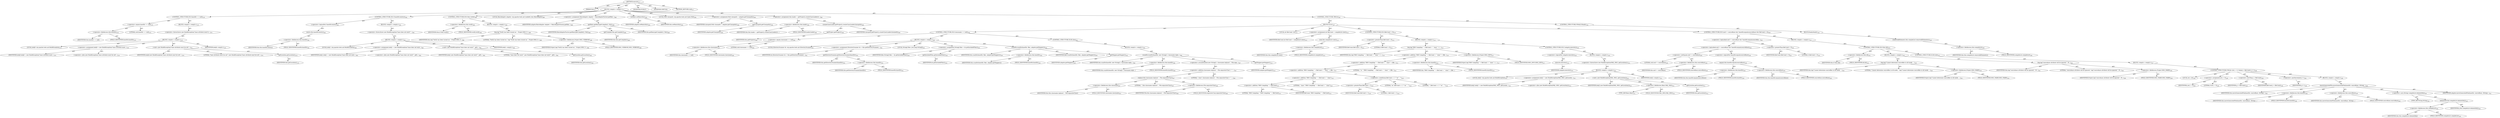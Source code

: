 digraph "execute" {  
"111669149736" [label = <(METHOD,execute)<SUB>477</SUB>> ]
"115964117009" [label = <(PARAM,this)<SUB>477</SUB>> ]
"25769803824" [label = <(BLOCK,&lt;empty&gt;,&lt;empty&gt;)<SUB>477</SUB>> ]
"47244640264" [label = <(CONTROL_STRUCTURE,IF,if (baseDir == null))<SUB>478</SUB>> ]
"30064771200" [label = <(&lt;operator&gt;.equals,baseDir == null)<SUB>478</SUB>> ]
"30064771201" [label = <(&lt;operator&gt;.fieldAccess,this.baseDir)<SUB>478</SUB>> ]
"68719476857" [label = <(IDENTIFIER,this,baseDir == null)> ]
"55834574912" [label = <(FIELD_IDENTIFIER,baseDir,baseDir)<SUB>478</SUB>> ]
"90194313232" [label = <(LITERAL,null,baseDir == null)<SUB>478</SUB>> ]
"25769803825" [label = <(BLOCK,&lt;empty&gt;,&lt;empty&gt;)<SUB>478</SUB>> ]
"30064771202" [label = <(&lt;operator&gt;.throw,throw new BuildException(&quot;base attribute must b...)<SUB>479</SUB>> ]
"25769803826" [label = <(BLOCK,&lt;empty&gt;,&lt;empty&gt;)<SUB>479</SUB>> ]
"94489280513" [label = <(LOCAL,$obj0: org.apache.tools.ant.BuildException)<SUB>479</SUB>> ]
"30064771203" [label = <(&lt;operator&gt;.assignment,$obj0 = new BuildException(&quot;base attribute must...)<SUB>479</SUB>> ]
"68719476858" [label = <(IDENTIFIER,$obj0,$obj0 = new BuildException(&quot;base attribute must...)<SUB>479</SUB>> ]
"30064771204" [label = <(&lt;operator&gt;.alloc,new BuildException(&quot;base attribute must be set!...)<SUB>479</SUB>> ]
"30064771205" [label = <(&lt;init&gt;,new BuildException(&quot;base attribute must be set!...)<SUB>479</SUB>> ]
"68719476859" [label = <(IDENTIFIER,$obj0,new BuildException(&quot;base attribute must be set!...)<SUB>479</SUB>> ]
"90194313233" [label = <(LITERAL,&quot;base attribute must be set!&quot;,new BuildException(&quot;base attribute must be set!...)<SUB>479</SUB>> ]
"30064771206" [label = <(getLocation,getLocation())<SUB>479</SUB>> ]
"68719476755" [label = <(IDENTIFIER,this,getLocation())<SUB>479</SUB>> ]
"68719476860" [label = <(IDENTIFIER,$obj0,&lt;empty&gt;)<SUB>479</SUB>> ]
"47244640265" [label = <(CONTROL_STRUCTURE,IF,if (!baseDir.exists()))<SUB>481</SUB>> ]
"30064771207" [label = <(&lt;operator&gt;.logicalNot,!baseDir.exists())<SUB>481</SUB>> ]
"30064771208" [label = <(exists,this.baseDir.exists())<SUB>481</SUB>> ]
"30064771209" [label = <(&lt;operator&gt;.fieldAccess,this.baseDir)<SUB>481</SUB>> ]
"68719476861" [label = <(IDENTIFIER,this,this.baseDir.exists())> ]
"55834574913" [label = <(FIELD_IDENTIFIER,baseDir,baseDir)<SUB>481</SUB>> ]
"25769803827" [label = <(BLOCK,&lt;empty&gt;,&lt;empty&gt;)<SUB>481</SUB>> ]
"30064771210" [label = <(&lt;operator&gt;.throw,throw new BuildException(&quot;base does not exist!&quot;...)<SUB>482</SUB>> ]
"25769803828" [label = <(BLOCK,&lt;empty&gt;,&lt;empty&gt;)<SUB>482</SUB>> ]
"94489280514" [label = <(LOCAL,$obj1: org.apache.tools.ant.BuildException)<SUB>482</SUB>> ]
"30064771211" [label = <(&lt;operator&gt;.assignment,$obj1 = new BuildException(&quot;base does not exist...)<SUB>482</SUB>> ]
"68719476862" [label = <(IDENTIFIER,$obj1,$obj1 = new BuildException(&quot;base does not exist...)<SUB>482</SUB>> ]
"30064771212" [label = <(&lt;operator&gt;.alloc,new BuildException(&quot;base does not exist!&quot;, getL...)<SUB>482</SUB>> ]
"30064771213" [label = <(&lt;init&gt;,new BuildException(&quot;base does not exist!&quot;, getL...)<SUB>482</SUB>> ]
"68719476863" [label = <(IDENTIFIER,$obj1,new BuildException(&quot;base does not exist!&quot;, getL...)<SUB>482</SUB>> ]
"90194313234" [label = <(LITERAL,&quot;base does not exist!&quot;,new BuildException(&quot;base does not exist!&quot;, getL...)<SUB>482</SUB>> ]
"30064771214" [label = <(getLocation,getLocation())<SUB>482</SUB>> ]
"68719476756" [label = <(IDENTIFIER,this,getLocation())<SUB>482</SUB>> ]
"68719476864" [label = <(IDENTIFIER,$obj1,&lt;empty&gt;)<SUB>482</SUB>> ]
"47244640266" [label = <(CONTROL_STRUCTURE,IF,if (this.verify))<SUB>485</SUB>> ]
"30064771215" [label = <(&lt;operator&gt;.fieldAccess,this.verify)<SUB>485</SUB>> ]
"68719476865" [label = <(IDENTIFIER,this,if (this.verify))> ]
"55834574914" [label = <(FIELD_IDENTIFIER,verify,verify)<SUB>485</SUB>> ]
"25769803829" [label = <(BLOCK,&lt;empty&gt;,&lt;empty&gt;)<SUB>485</SUB>> ]
"30064771216" [label = <(log,log(&quot;Verify has been turned on.&quot;, Project.MSG_V...)<SUB>486</SUB>> ]
"68719476757" [label = <(IDENTIFIER,this,log(&quot;Verify has been turned on.&quot;, Project.MSG_V...)<SUB>486</SUB>> ]
"90194313235" [label = <(LITERAL,&quot;Verify has been turned on.&quot;,log(&quot;Verify has been turned on.&quot;, Project.MSG_V...)<SUB>486</SUB>> ]
"30064771217" [label = <(&lt;operator&gt;.fieldAccess,Project.MSG_VERBOSE)<SUB>486</SUB>> ]
"68719476866" [label = <(IDENTIFIER,Project,log(&quot;Verify has been turned on.&quot;, Project.MSG_V...)<SUB>486</SUB>> ]
"55834574915" [label = <(FIELD_IDENTIFIER,MSG_VERBOSE,MSG_VERBOSE)<SUB>486</SUB>> ]
"94489280515" [label = <(LOCAL,RmicAdapter adapter: org.apache.tools.ant.taskdefs.rmic.RmicAdapter)<SUB>489</SUB>> ]
"30064771218" [label = <(&lt;operator&gt;.assignment,RmicAdapter adapter = RmicAdapterFactory.getRmi...)<SUB>489</SUB>> ]
"68719476867" [label = <(IDENTIFIER,adapter,RmicAdapter adapter = RmicAdapterFactory.getRmi...)<SUB>489</SUB>> ]
"30064771219" [label = <(getRmic,getRmic(getCompiler(), this))<SUB>489</SUB>> ]
"68719476868" [label = <(IDENTIFIER,RmicAdapterFactory,getRmic(getCompiler(), this))<SUB>489</SUB>> ]
"30064771220" [label = <(getCompiler,this.getCompiler())<SUB>489</SUB>> ]
"68719476758" [label = <(IDENTIFIER,this,this.getCompiler())<SUB>489</SUB>> ]
"68719476759" [label = <(IDENTIFIER,this,getRmic(getCompiler(), this))<SUB>489</SUB>> ]
"30064771221" [label = <(setRmic,setRmic(this))<SUB>492</SUB>> ]
"68719476869" [label = <(IDENTIFIER,adapter,setRmic(this))<SUB>492</SUB>> ]
"68719476760" [label = <(IDENTIFIER,this,setRmic(this))<SUB>492</SUB>> ]
"94489280516" [label = <(LOCAL,Path classpath: org.apache.tools.ant.types.Path)<SUB>494</SUB>> ]
"30064771222" [label = <(&lt;operator&gt;.assignment,Path classpath = adapter.getClasspath())<SUB>494</SUB>> ]
"68719476870" [label = <(IDENTIFIER,classpath,Path classpath = adapter.getClasspath())<SUB>494</SUB>> ]
"30064771223" [label = <(getClasspath,getClasspath())<SUB>494</SUB>> ]
"68719476871" [label = <(IDENTIFIER,adapter,getClasspath())<SUB>494</SUB>> ]
"30064771224" [label = <(&lt;operator&gt;.assignment,this.loader = getProject().createClassLoader(cl...)<SUB>495</SUB>> ]
"30064771225" [label = <(&lt;operator&gt;.fieldAccess,this.loader)<SUB>495</SUB>> ]
"68719476872" [label = <(IDENTIFIER,this,this.loader = getProject().createClassLoader(cl...)> ]
"55834574916" [label = <(FIELD_IDENTIFIER,loader,loader)<SUB>495</SUB>> ]
"30064771226" [label = <(createClassLoader,getProject().createClassLoader(classpath))<SUB>495</SUB>> ]
"30064771227" [label = <(getProject,getProject())<SUB>495</SUB>> ]
"68719476761" [label = <(IDENTIFIER,this,getProject())<SUB>495</SUB>> ]
"68719476873" [label = <(IDENTIFIER,classpath,getProject().createClassLoader(classpath))<SUB>495</SUB>> ]
"47244640267" [label = <(CONTROL_STRUCTURE,TRY,try)<SUB>497</SUB>> ]
"25769803830" [label = <(BLOCK,try,try)<SUB>497</SUB>> ]
"47244640268" [label = <(CONTROL_STRUCTURE,IF,if (classname == null))<SUB>500</SUB>> ]
"30064771228" [label = <(&lt;operator&gt;.equals,classname == null)<SUB>500</SUB>> ]
"30064771229" [label = <(&lt;operator&gt;.fieldAccess,this.classname)<SUB>500</SUB>> ]
"68719476874" [label = <(IDENTIFIER,this,classname == null)> ]
"55834574917" [label = <(FIELD_IDENTIFIER,classname,classname)<SUB>500</SUB>> ]
"90194313236" [label = <(LITERAL,null,classname == null)<SUB>500</SUB>> ]
"25769803831" [label = <(BLOCK,&lt;empty&gt;,&lt;empty&gt;)<SUB>500</SUB>> ]
"94489280517" [label = <(LOCAL,DirectoryScanner ds: org.apache.tools.ant.DirectoryScanner)<SUB>501</SUB>> ]
"30064771230" [label = <(&lt;operator&gt;.assignment,DirectoryScanner ds = this.getDirectoryScanner(...)<SUB>501</SUB>> ]
"68719476875" [label = <(IDENTIFIER,ds,DirectoryScanner ds = this.getDirectoryScanner(...)<SUB>501</SUB>> ]
"30064771231" [label = <(getDirectoryScanner,getDirectoryScanner(baseDir))<SUB>501</SUB>> ]
"68719476762" [label = <(IDENTIFIER,this,getDirectoryScanner(baseDir))<SUB>501</SUB>> ]
"30064771232" [label = <(&lt;operator&gt;.fieldAccess,this.baseDir)<SUB>501</SUB>> ]
"68719476876" [label = <(IDENTIFIER,this,getDirectoryScanner(baseDir))> ]
"55834574918" [label = <(FIELD_IDENTIFIER,baseDir,baseDir)<SUB>501</SUB>> ]
"94489280518" [label = <(LOCAL,String[] files: java.lang.String[])<SUB>502</SUB>> ]
"30064771233" [label = <(&lt;operator&gt;.assignment,String[] files = ds.getIncludedFiles())<SUB>502</SUB>> ]
"68719476877" [label = <(IDENTIFIER,files,String[] files = ds.getIncludedFiles())<SUB>502</SUB>> ]
"30064771234" [label = <(getIncludedFiles,getIncludedFiles())<SUB>502</SUB>> ]
"68719476878" [label = <(IDENTIFIER,ds,getIncludedFiles())<SUB>502</SUB>> ]
"30064771235" [label = <(scanDir,scanDir(baseDir, files, adapter.getMapper()))<SUB>503</SUB>> ]
"68719476763" [label = <(IDENTIFIER,this,scanDir(baseDir, files, adapter.getMapper()))<SUB>503</SUB>> ]
"30064771236" [label = <(&lt;operator&gt;.fieldAccess,this.baseDir)<SUB>503</SUB>> ]
"68719476879" [label = <(IDENTIFIER,this,scanDir(baseDir, files, adapter.getMapper()))> ]
"55834574919" [label = <(FIELD_IDENTIFIER,baseDir,baseDir)<SUB>503</SUB>> ]
"68719476880" [label = <(IDENTIFIER,files,scanDir(baseDir, files, adapter.getMapper()))<SUB>503</SUB>> ]
"30064771237" [label = <(getMapper,getMapper())<SUB>503</SUB>> ]
"68719476881" [label = <(IDENTIFIER,adapter,getMapper())<SUB>503</SUB>> ]
"47244640269" [label = <(CONTROL_STRUCTURE,ELSE,else)<SUB>504</SUB>> ]
"25769803832" [label = <(BLOCK,&lt;empty&gt;,&lt;empty&gt;)<SUB>504</SUB>> ]
"30064771238" [label = <(scanDir,scanDir(baseDir, new String[] { classname.repla...)<SUB>506</SUB>> ]
"68719476764" [label = <(IDENTIFIER,this,scanDir(baseDir, new String[] { classname.repla...)<SUB>506</SUB>> ]
"30064771239" [label = <(&lt;operator&gt;.fieldAccess,this.baseDir)<SUB>506</SUB>> ]
"68719476882" [label = <(IDENTIFIER,this,scanDir(baseDir, new String[] { classname.repla...)> ]
"55834574920" [label = <(FIELD_IDENTIFIER,baseDir,baseDir)<SUB>506</SUB>> ]
"30064771240" [label = <(&lt;operator&gt;.arrayInitializer,new String[] { classname.replace('.', File.sepa...)<SUB>507</SUB>> ]
"30064771241" [label = <(&lt;operator&gt;.addition,classname.replace('.', File.separatorChar) + &quot;....)<SUB>507</SUB>> ]
"30064771242" [label = <(replace,this.classname.replace('.', File.separatorChar))<SUB>507</SUB>> ]
"30064771243" [label = <(&lt;operator&gt;.fieldAccess,this.classname)<SUB>507</SUB>> ]
"68719476883" [label = <(IDENTIFIER,this,this.classname.replace('.', File.separatorChar))> ]
"55834574921" [label = <(FIELD_IDENTIFIER,classname,classname)<SUB>507</SUB>> ]
"90194313237" [label = <(LITERAL,'.',this.classname.replace('.', File.separatorChar))<SUB>507</SUB>> ]
"30064771244" [label = <(&lt;operator&gt;.fieldAccess,File.separatorChar)<SUB>508</SUB>> ]
"68719476884" [label = <(IDENTIFIER,File,this.classname.replace('.', File.separatorChar))<SUB>508</SUB>> ]
"55834574922" [label = <(FIELD_IDENTIFIER,separatorChar,separatorChar)<SUB>508</SUB>> ]
"90194313238" [label = <(LITERAL,&quot;.class&quot;,classname.replace('.', File.separatorChar) + &quot;....)<SUB>509</SUB>> ]
"30064771245" [label = <(getMapper,getMapper())<SUB>510</SUB>> ]
"68719476885" [label = <(IDENTIFIER,adapter,getMapper())<SUB>510</SUB>> ]
"94489280519" [label = <(LOCAL,int fileCount: int)<SUB>513</SUB>> ]
"30064771246" [label = <(&lt;operator&gt;.assignment,int fileCount = compileList.size())<SUB>513</SUB>> ]
"68719476886" [label = <(IDENTIFIER,fileCount,int fileCount = compileList.size())<SUB>513</SUB>> ]
"30064771247" [label = <(size,this.compileList.size())<SUB>513</SUB>> ]
"30064771248" [label = <(&lt;operator&gt;.fieldAccess,this.compileList)<SUB>513</SUB>> ]
"68719476887" [label = <(IDENTIFIER,this,this.compileList.size())> ]
"55834574923" [label = <(FIELD_IDENTIFIER,compileList,compileList)<SUB>513</SUB>> ]
"47244640270" [label = <(CONTROL_STRUCTURE,IF,if (fileCount &gt; 0))<SUB>514</SUB>> ]
"30064771249" [label = <(&lt;operator&gt;.greaterThan,fileCount &gt; 0)<SUB>514</SUB>> ]
"68719476888" [label = <(IDENTIFIER,fileCount,fileCount &gt; 0)<SUB>514</SUB>> ]
"90194313239" [label = <(LITERAL,0,fileCount &gt; 0)<SUB>514</SUB>> ]
"25769803833" [label = <(BLOCK,&lt;empty&gt;,&lt;empty&gt;)<SUB>514</SUB>> ]
"30064771250" [label = <(log,log(&quot;RMI Compiling &quot; + fileCount + &quot; class&quot; + (...)<SUB>515</SUB>> ]
"68719476765" [label = <(IDENTIFIER,this,log(&quot;RMI Compiling &quot; + fileCount + &quot; class&quot; + (...)<SUB>515</SUB>> ]
"30064771251" [label = <(&lt;operator&gt;.addition,&quot;RMI Compiling &quot; + fileCount + &quot; class&quot; + (file...)<SUB>515</SUB>> ]
"30064771252" [label = <(&lt;operator&gt;.addition,&quot;RMI Compiling &quot; + fileCount + &quot; class&quot; + (file...)<SUB>515</SUB>> ]
"30064771253" [label = <(&lt;operator&gt;.addition,&quot;RMI Compiling &quot; + fileCount + &quot; class&quot; + (file...)<SUB>515</SUB>> ]
"30064771254" [label = <(&lt;operator&gt;.addition,&quot;RMI Compiling &quot; + fileCount + &quot; class&quot;)<SUB>515</SUB>> ]
"30064771255" [label = <(&lt;operator&gt;.addition,&quot;RMI Compiling &quot; + fileCount)<SUB>515</SUB>> ]
"90194313240" [label = <(LITERAL,&quot;RMI Compiling &quot;,&quot;RMI Compiling &quot; + fileCount)<SUB>515</SUB>> ]
"68719476889" [label = <(IDENTIFIER,fileCount,&quot;RMI Compiling &quot; + fileCount)<SUB>515</SUB>> ]
"90194313241" [label = <(LITERAL,&quot; class&quot;,&quot;RMI Compiling &quot; + fileCount + &quot; class&quot;)<SUB>516</SUB>> ]
"30064771256" [label = <(&lt;operator&gt;.conditional,fileCount &gt; 1 ? &quot;es&quot; : &quot;&quot;)<SUB>516</SUB>> ]
"30064771257" [label = <(&lt;operator&gt;.greaterThan,fileCount &gt; 1)<SUB>516</SUB>> ]
"68719476890" [label = <(IDENTIFIER,fileCount,fileCount &gt; 1)<SUB>516</SUB>> ]
"90194313242" [label = <(LITERAL,1,fileCount &gt; 1)<SUB>516</SUB>> ]
"90194313243" [label = <(LITERAL,&quot;es&quot;,fileCount &gt; 1 ? &quot;es&quot; : &quot;&quot;)<SUB>516</SUB>> ]
"90194313244" [label = <(LITERAL,&quot;&quot;,fileCount &gt; 1 ? &quot;es&quot; : &quot;&quot;)<SUB>516</SUB>> ]
"90194313245" [label = <(LITERAL,&quot; to &quot;,&quot;RMI Compiling &quot; + fileCount + &quot; class&quot; + (file...)<SUB>516</SUB>> ]
"30064771258" [label = <(&lt;operator&gt;.fieldAccess,this.baseDir)<SUB>516</SUB>> ]
"68719476891" [label = <(IDENTIFIER,this,&quot;RMI Compiling &quot; + fileCount + &quot; class&quot; + (file...)> ]
"55834574924" [label = <(FIELD_IDENTIFIER,baseDir,baseDir)<SUB>516</SUB>> ]
"30064771259" [label = <(&lt;operator&gt;.fieldAccess,Project.MSG_INFO)<SUB>517</SUB>> ]
"68719476892" [label = <(IDENTIFIER,Project,log(&quot;RMI Compiling &quot; + fileCount + &quot; class&quot; + (...)<SUB>517</SUB>> ]
"55834574925" [label = <(FIELD_IDENTIFIER,MSG_INFO,MSG_INFO)<SUB>517</SUB>> ]
"47244640271" [label = <(CONTROL_STRUCTURE,IF,if (!adapter.execute()))<SUB>520</SUB>> ]
"30064771260" [label = <(&lt;operator&gt;.logicalNot,!adapter.execute())<SUB>520</SUB>> ]
"30064771261" [label = <(execute,execute())<SUB>520</SUB>> ]
"68719476893" [label = <(IDENTIFIER,adapter,execute())<SUB>520</SUB>> ]
"25769803834" [label = <(BLOCK,&lt;empty&gt;,&lt;empty&gt;)<SUB>520</SUB>> ]
"30064771262" [label = <(&lt;operator&gt;.throw,throw new BuildException(FAIL_MSG, getLocation());)<SUB>521</SUB>> ]
"25769803835" [label = <(BLOCK,&lt;empty&gt;,&lt;empty&gt;)<SUB>521</SUB>> ]
"94489280520" [label = <(LOCAL,$obj2: org.apache.tools.ant.BuildException)<SUB>521</SUB>> ]
"30064771263" [label = <(&lt;operator&gt;.assignment,$obj2 = new BuildException(FAIL_MSG, getLocatio...)<SUB>521</SUB>> ]
"68719476894" [label = <(IDENTIFIER,$obj2,$obj2 = new BuildException(FAIL_MSG, getLocatio...)<SUB>521</SUB>> ]
"30064771264" [label = <(&lt;operator&gt;.alloc,new BuildException(FAIL_MSG, getLocation()))<SUB>521</SUB>> ]
"30064771265" [label = <(&lt;init&gt;,new BuildException(FAIL_MSG, getLocation()))<SUB>521</SUB>> ]
"68719476895" [label = <(IDENTIFIER,$obj2,new BuildException(FAIL_MSG, getLocation()))<SUB>521</SUB>> ]
"30064771266" [label = <(&lt;operator&gt;.fieldAccess,Rmic.FAIL_MSG)<SUB>521</SUB>> ]
"180388626432" [label = <(TYPE_REF,Rmic,Rmic)<SUB>521</SUB>> ]
"55834574926" [label = <(FIELD_IDENTIFIER,FAIL_MSG,FAIL_MSG)<SUB>521</SUB>> ]
"30064771267" [label = <(getLocation,getLocation())<SUB>521</SUB>> ]
"68719476766" [label = <(IDENTIFIER,this,getLocation())<SUB>521</SUB>> ]
"68719476896" [label = <(IDENTIFIER,$obj2,&lt;empty&gt;)<SUB>521</SUB>> ]
"47244640272" [label = <(CONTROL_STRUCTURE,IF,if (null != sourceBase &amp;&amp; !baseDir.equals(sourceBase) &amp;&amp; fileCount &gt; 0))<SUB>530</SUB>> ]
"30064771268" [label = <(&lt;operator&gt;.logicalAnd,null != sourceBase &amp;&amp; !baseDir.equals(sourceBas...)<SUB>530</SUB>> ]
"30064771269" [label = <(&lt;operator&gt;.logicalAnd,null != sourceBase &amp;&amp; !baseDir.equals(sourceBase))<SUB>530</SUB>> ]
"30064771270" [label = <(&lt;operator&gt;.notEquals,null != sourceBase)<SUB>530</SUB>> ]
"90194313246" [label = <(LITERAL,null,null != sourceBase)<SUB>530</SUB>> ]
"30064771271" [label = <(&lt;operator&gt;.fieldAccess,this.sourceBase)<SUB>530</SUB>> ]
"68719476897" [label = <(IDENTIFIER,this,null != sourceBase)> ]
"55834574927" [label = <(FIELD_IDENTIFIER,sourceBase,sourceBase)<SUB>530</SUB>> ]
"30064771272" [label = <(&lt;operator&gt;.logicalNot,!baseDir.equals(sourceBase))<SUB>530</SUB>> ]
"30064771273" [label = <(equals,this.baseDir.equals(sourceBase))<SUB>530</SUB>> ]
"30064771274" [label = <(&lt;operator&gt;.fieldAccess,this.baseDir)<SUB>530</SUB>> ]
"68719476898" [label = <(IDENTIFIER,this,this.baseDir.equals(sourceBase))> ]
"55834574928" [label = <(FIELD_IDENTIFIER,baseDir,baseDir)<SUB>530</SUB>> ]
"30064771275" [label = <(&lt;operator&gt;.fieldAccess,this.sourceBase)<SUB>530</SUB>> ]
"68719476899" [label = <(IDENTIFIER,this,this.baseDir.equals(sourceBase))> ]
"55834574929" [label = <(FIELD_IDENTIFIER,sourceBase,sourceBase)<SUB>530</SUB>> ]
"30064771276" [label = <(&lt;operator&gt;.greaterThan,fileCount &gt; 0)<SUB>531</SUB>> ]
"68719476900" [label = <(IDENTIFIER,fileCount,fileCount &gt; 0)<SUB>531</SUB>> ]
"90194313247" [label = <(LITERAL,0,fileCount &gt; 0)<SUB>531</SUB>> ]
"25769803836" [label = <(BLOCK,&lt;empty&gt;,&lt;empty&gt;)<SUB>531</SUB>> ]
"47244640273" [label = <(CONTROL_STRUCTURE,IF,if (this.idl))<SUB>532</SUB>> ]
"30064771277" [label = <(&lt;operator&gt;.fieldAccess,this.idl)<SUB>532</SUB>> ]
"68719476901" [label = <(IDENTIFIER,this,if (this.idl))> ]
"55834574930" [label = <(FIELD_IDENTIFIER,idl,idl)<SUB>532</SUB>> ]
"25769803837" [label = <(BLOCK,&lt;empty&gt;,&lt;empty&gt;)<SUB>532</SUB>> ]
"30064771278" [label = <(log,log(&quot;Cannot determine sourcefiles in idl mode, ...)<SUB>533</SUB>> ]
"68719476767" [label = <(IDENTIFIER,this,log(&quot;Cannot determine sourcefiles in idl mode, ...)<SUB>533</SUB>> ]
"90194313248" [label = <(LITERAL,&quot;Cannot determine sourcefiles in idl mode, &quot;,log(&quot;Cannot determine sourcefiles in idl mode, ...)<SUB>533</SUB>> ]
"30064771279" [label = <(&lt;operator&gt;.fieldAccess,Project.MSG_WARN)<SUB>534</SUB>> ]
"68719476902" [label = <(IDENTIFIER,Project,log(&quot;Cannot determine sourcefiles in idl mode, ...)<SUB>534</SUB>> ]
"55834574931" [label = <(FIELD_IDENTIFIER,MSG_WARN,MSG_WARN)<SUB>534</SUB>> ]
"30064771280" [label = <(log,log(&quot;sourcebase attribute will be ignored.&quot;, Pr...)<SUB>535</SUB>> ]
"68719476768" [label = <(IDENTIFIER,this,log(&quot;sourcebase attribute will be ignored.&quot;, Pr...)<SUB>535</SUB>> ]
"90194313249" [label = <(LITERAL,&quot;sourcebase attribute will be ignored.&quot;,log(&quot;sourcebase attribute will be ignored.&quot;, Pr...)<SUB>535</SUB>> ]
"30064771281" [label = <(&lt;operator&gt;.fieldAccess,Project.MSG_WARN)<SUB>536</SUB>> ]
"68719476903" [label = <(IDENTIFIER,Project,log(&quot;sourcebase attribute will be ignored.&quot;, Pr...)<SUB>536</SUB>> ]
"55834574932" [label = <(FIELD_IDENTIFIER,MSG_WARN,MSG_WARN)<SUB>536</SUB>> ]
"47244640274" [label = <(CONTROL_STRUCTURE,ELSE,else)<SUB>537</SUB>> ]
"25769803838" [label = <(BLOCK,&lt;empty&gt;,&lt;empty&gt;)<SUB>537</SUB>> ]
"47244640275" [label = <(CONTROL_STRUCTURE,FOR,for (int j = 0; Some(j &lt; fileCount); j++))<SUB>538</SUB>> ]
"94489280521" [label = <(LOCAL,int j: int)<SUB>538</SUB>> ]
"30064771282" [label = <(&lt;operator&gt;.assignment,int j = 0)<SUB>538</SUB>> ]
"68719476904" [label = <(IDENTIFIER,j,int j = 0)<SUB>538</SUB>> ]
"90194313250" [label = <(LITERAL,0,int j = 0)<SUB>538</SUB>> ]
"30064771283" [label = <(&lt;operator&gt;.lessThan,j &lt; fileCount)<SUB>538</SUB>> ]
"68719476905" [label = <(IDENTIFIER,j,j &lt; fileCount)<SUB>538</SUB>> ]
"68719476906" [label = <(IDENTIFIER,fileCount,j &lt; fileCount)<SUB>538</SUB>> ]
"30064771284" [label = <(&lt;operator&gt;.postIncrement,j++)<SUB>538</SUB>> ]
"68719476907" [label = <(IDENTIFIER,j,j++)<SUB>538</SUB>> ]
"25769803839" [label = <(BLOCK,&lt;empty&gt;,&lt;empty&gt;)<SUB>538</SUB>> ]
"30064771285" [label = <(moveGeneratedFile,moveGeneratedFile(baseDir, sourceBase, (String)...)<SUB>539</SUB>> ]
"68719476769" [label = <(IDENTIFIER,this,moveGeneratedFile(baseDir, sourceBase, (String)...)<SUB>539</SUB>> ]
"30064771286" [label = <(&lt;operator&gt;.fieldAccess,this.baseDir)<SUB>539</SUB>> ]
"68719476908" [label = <(IDENTIFIER,this,moveGeneratedFile(baseDir, sourceBase, (String)...)> ]
"55834574933" [label = <(FIELD_IDENTIFIER,baseDir,baseDir)<SUB>539</SUB>> ]
"30064771287" [label = <(&lt;operator&gt;.fieldAccess,this.sourceBase)<SUB>539</SUB>> ]
"68719476909" [label = <(IDENTIFIER,this,moveGeneratedFile(baseDir, sourceBase, (String)...)> ]
"55834574934" [label = <(FIELD_IDENTIFIER,sourceBase,sourceBase)<SUB>539</SUB>> ]
"30064771288" [label = <(&lt;operator&gt;.cast,(String) compileList.elementAt(j))<SUB>540</SUB>> ]
"180388626433" [label = <(TYPE_REF,String,String)<SUB>540</SUB>> ]
"30064771289" [label = <(elementAt,this.compileList.elementAt(j))<SUB>540</SUB>> ]
"30064771290" [label = <(&lt;operator&gt;.fieldAccess,this.compileList)<SUB>540</SUB>> ]
"68719476910" [label = <(IDENTIFIER,this,this.compileList.elementAt(j))> ]
"55834574935" [label = <(FIELD_IDENTIFIER,compileList,compileList)<SUB>540</SUB>> ]
"68719476911" [label = <(IDENTIFIER,j,this.compileList.elementAt(j))<SUB>540</SUB>> ]
"68719476912" [label = <(IDENTIFIER,adapter,moveGeneratedFile(baseDir, sourceBase, (String)...)<SUB>541</SUB>> ]
"47244640276" [label = <(CONTROL_STRUCTURE,FINALLY,finally)<SUB>545</SUB>> ]
"25769803840" [label = <(BLOCK,finally,finally)<SUB>545</SUB>> ]
"30064771291" [label = <(removeAllElements,this.compileList.removeAllElements())<SUB>546</SUB>> ]
"30064771292" [label = <(&lt;operator&gt;.fieldAccess,this.compileList)<SUB>546</SUB>> ]
"68719476913" [label = <(IDENTIFIER,this,this.compileList.removeAllElements())> ]
"55834574936" [label = <(FIELD_IDENTIFIER,compileList,compileList)<SUB>546</SUB>> ]
"133143986277" [label = <(MODIFIER,PUBLIC)> ]
"133143986278" [label = <(MODIFIER,VIRTUAL)> ]
"128849018920" [label = <(METHOD_RETURN,void)<SUB>477</SUB>> ]
  "111669149736" -> "115964117009"  [ label = "AST: "] 
  "111669149736" -> "25769803824"  [ label = "AST: "] 
  "111669149736" -> "133143986277"  [ label = "AST: "] 
  "111669149736" -> "133143986278"  [ label = "AST: "] 
  "111669149736" -> "128849018920"  [ label = "AST: "] 
  "25769803824" -> "47244640264"  [ label = "AST: "] 
  "25769803824" -> "47244640265"  [ label = "AST: "] 
  "25769803824" -> "47244640266"  [ label = "AST: "] 
  "25769803824" -> "94489280515"  [ label = "AST: "] 
  "25769803824" -> "30064771218"  [ label = "AST: "] 
  "25769803824" -> "30064771221"  [ label = "AST: "] 
  "25769803824" -> "94489280516"  [ label = "AST: "] 
  "25769803824" -> "30064771222"  [ label = "AST: "] 
  "25769803824" -> "30064771224"  [ label = "AST: "] 
  "25769803824" -> "47244640267"  [ label = "AST: "] 
  "47244640264" -> "30064771200"  [ label = "AST: "] 
  "47244640264" -> "25769803825"  [ label = "AST: "] 
  "30064771200" -> "30064771201"  [ label = "AST: "] 
  "30064771200" -> "90194313232"  [ label = "AST: "] 
  "30064771201" -> "68719476857"  [ label = "AST: "] 
  "30064771201" -> "55834574912"  [ label = "AST: "] 
  "25769803825" -> "30064771202"  [ label = "AST: "] 
  "30064771202" -> "25769803826"  [ label = "AST: "] 
  "25769803826" -> "94489280513"  [ label = "AST: "] 
  "25769803826" -> "30064771203"  [ label = "AST: "] 
  "25769803826" -> "30064771205"  [ label = "AST: "] 
  "25769803826" -> "68719476860"  [ label = "AST: "] 
  "30064771203" -> "68719476858"  [ label = "AST: "] 
  "30064771203" -> "30064771204"  [ label = "AST: "] 
  "30064771205" -> "68719476859"  [ label = "AST: "] 
  "30064771205" -> "90194313233"  [ label = "AST: "] 
  "30064771205" -> "30064771206"  [ label = "AST: "] 
  "30064771206" -> "68719476755"  [ label = "AST: "] 
  "47244640265" -> "30064771207"  [ label = "AST: "] 
  "47244640265" -> "25769803827"  [ label = "AST: "] 
  "30064771207" -> "30064771208"  [ label = "AST: "] 
  "30064771208" -> "30064771209"  [ label = "AST: "] 
  "30064771209" -> "68719476861"  [ label = "AST: "] 
  "30064771209" -> "55834574913"  [ label = "AST: "] 
  "25769803827" -> "30064771210"  [ label = "AST: "] 
  "30064771210" -> "25769803828"  [ label = "AST: "] 
  "25769803828" -> "94489280514"  [ label = "AST: "] 
  "25769803828" -> "30064771211"  [ label = "AST: "] 
  "25769803828" -> "30064771213"  [ label = "AST: "] 
  "25769803828" -> "68719476864"  [ label = "AST: "] 
  "30064771211" -> "68719476862"  [ label = "AST: "] 
  "30064771211" -> "30064771212"  [ label = "AST: "] 
  "30064771213" -> "68719476863"  [ label = "AST: "] 
  "30064771213" -> "90194313234"  [ label = "AST: "] 
  "30064771213" -> "30064771214"  [ label = "AST: "] 
  "30064771214" -> "68719476756"  [ label = "AST: "] 
  "47244640266" -> "30064771215"  [ label = "AST: "] 
  "47244640266" -> "25769803829"  [ label = "AST: "] 
  "30064771215" -> "68719476865"  [ label = "AST: "] 
  "30064771215" -> "55834574914"  [ label = "AST: "] 
  "25769803829" -> "30064771216"  [ label = "AST: "] 
  "30064771216" -> "68719476757"  [ label = "AST: "] 
  "30064771216" -> "90194313235"  [ label = "AST: "] 
  "30064771216" -> "30064771217"  [ label = "AST: "] 
  "30064771217" -> "68719476866"  [ label = "AST: "] 
  "30064771217" -> "55834574915"  [ label = "AST: "] 
  "30064771218" -> "68719476867"  [ label = "AST: "] 
  "30064771218" -> "30064771219"  [ label = "AST: "] 
  "30064771219" -> "68719476868"  [ label = "AST: "] 
  "30064771219" -> "30064771220"  [ label = "AST: "] 
  "30064771219" -> "68719476759"  [ label = "AST: "] 
  "30064771220" -> "68719476758"  [ label = "AST: "] 
  "30064771221" -> "68719476869"  [ label = "AST: "] 
  "30064771221" -> "68719476760"  [ label = "AST: "] 
  "30064771222" -> "68719476870"  [ label = "AST: "] 
  "30064771222" -> "30064771223"  [ label = "AST: "] 
  "30064771223" -> "68719476871"  [ label = "AST: "] 
  "30064771224" -> "30064771225"  [ label = "AST: "] 
  "30064771224" -> "30064771226"  [ label = "AST: "] 
  "30064771225" -> "68719476872"  [ label = "AST: "] 
  "30064771225" -> "55834574916"  [ label = "AST: "] 
  "30064771226" -> "30064771227"  [ label = "AST: "] 
  "30064771226" -> "68719476873"  [ label = "AST: "] 
  "30064771227" -> "68719476761"  [ label = "AST: "] 
  "47244640267" -> "25769803830"  [ label = "AST: "] 
  "47244640267" -> "47244640276"  [ label = "AST: "] 
  "25769803830" -> "47244640268"  [ label = "AST: "] 
  "25769803830" -> "94489280519"  [ label = "AST: "] 
  "25769803830" -> "30064771246"  [ label = "AST: "] 
  "25769803830" -> "47244640270"  [ label = "AST: "] 
  "25769803830" -> "47244640272"  [ label = "AST: "] 
  "47244640268" -> "30064771228"  [ label = "AST: "] 
  "47244640268" -> "25769803831"  [ label = "AST: "] 
  "47244640268" -> "47244640269"  [ label = "AST: "] 
  "30064771228" -> "30064771229"  [ label = "AST: "] 
  "30064771228" -> "90194313236"  [ label = "AST: "] 
  "30064771229" -> "68719476874"  [ label = "AST: "] 
  "30064771229" -> "55834574917"  [ label = "AST: "] 
  "25769803831" -> "94489280517"  [ label = "AST: "] 
  "25769803831" -> "30064771230"  [ label = "AST: "] 
  "25769803831" -> "94489280518"  [ label = "AST: "] 
  "25769803831" -> "30064771233"  [ label = "AST: "] 
  "25769803831" -> "30064771235"  [ label = "AST: "] 
  "30064771230" -> "68719476875"  [ label = "AST: "] 
  "30064771230" -> "30064771231"  [ label = "AST: "] 
  "30064771231" -> "68719476762"  [ label = "AST: "] 
  "30064771231" -> "30064771232"  [ label = "AST: "] 
  "30064771232" -> "68719476876"  [ label = "AST: "] 
  "30064771232" -> "55834574918"  [ label = "AST: "] 
  "30064771233" -> "68719476877"  [ label = "AST: "] 
  "30064771233" -> "30064771234"  [ label = "AST: "] 
  "30064771234" -> "68719476878"  [ label = "AST: "] 
  "30064771235" -> "68719476763"  [ label = "AST: "] 
  "30064771235" -> "30064771236"  [ label = "AST: "] 
  "30064771235" -> "68719476880"  [ label = "AST: "] 
  "30064771235" -> "30064771237"  [ label = "AST: "] 
  "30064771236" -> "68719476879"  [ label = "AST: "] 
  "30064771236" -> "55834574919"  [ label = "AST: "] 
  "30064771237" -> "68719476881"  [ label = "AST: "] 
  "47244640269" -> "25769803832"  [ label = "AST: "] 
  "25769803832" -> "30064771238"  [ label = "AST: "] 
  "30064771238" -> "68719476764"  [ label = "AST: "] 
  "30064771238" -> "30064771239"  [ label = "AST: "] 
  "30064771238" -> "30064771240"  [ label = "AST: "] 
  "30064771238" -> "30064771245"  [ label = "AST: "] 
  "30064771239" -> "68719476882"  [ label = "AST: "] 
  "30064771239" -> "55834574920"  [ label = "AST: "] 
  "30064771240" -> "30064771241"  [ label = "AST: "] 
  "30064771241" -> "30064771242"  [ label = "AST: "] 
  "30064771241" -> "90194313238"  [ label = "AST: "] 
  "30064771242" -> "30064771243"  [ label = "AST: "] 
  "30064771242" -> "90194313237"  [ label = "AST: "] 
  "30064771242" -> "30064771244"  [ label = "AST: "] 
  "30064771243" -> "68719476883"  [ label = "AST: "] 
  "30064771243" -> "55834574921"  [ label = "AST: "] 
  "30064771244" -> "68719476884"  [ label = "AST: "] 
  "30064771244" -> "55834574922"  [ label = "AST: "] 
  "30064771245" -> "68719476885"  [ label = "AST: "] 
  "30064771246" -> "68719476886"  [ label = "AST: "] 
  "30064771246" -> "30064771247"  [ label = "AST: "] 
  "30064771247" -> "30064771248"  [ label = "AST: "] 
  "30064771248" -> "68719476887"  [ label = "AST: "] 
  "30064771248" -> "55834574923"  [ label = "AST: "] 
  "47244640270" -> "30064771249"  [ label = "AST: "] 
  "47244640270" -> "25769803833"  [ label = "AST: "] 
  "30064771249" -> "68719476888"  [ label = "AST: "] 
  "30064771249" -> "90194313239"  [ label = "AST: "] 
  "25769803833" -> "30064771250"  [ label = "AST: "] 
  "25769803833" -> "47244640271"  [ label = "AST: "] 
  "30064771250" -> "68719476765"  [ label = "AST: "] 
  "30064771250" -> "30064771251"  [ label = "AST: "] 
  "30064771250" -> "30064771259"  [ label = "AST: "] 
  "30064771251" -> "30064771252"  [ label = "AST: "] 
  "30064771251" -> "30064771258"  [ label = "AST: "] 
  "30064771252" -> "30064771253"  [ label = "AST: "] 
  "30064771252" -> "90194313245"  [ label = "AST: "] 
  "30064771253" -> "30064771254"  [ label = "AST: "] 
  "30064771253" -> "30064771256"  [ label = "AST: "] 
  "30064771254" -> "30064771255"  [ label = "AST: "] 
  "30064771254" -> "90194313241"  [ label = "AST: "] 
  "30064771255" -> "90194313240"  [ label = "AST: "] 
  "30064771255" -> "68719476889"  [ label = "AST: "] 
  "30064771256" -> "30064771257"  [ label = "AST: "] 
  "30064771256" -> "90194313243"  [ label = "AST: "] 
  "30064771256" -> "90194313244"  [ label = "AST: "] 
  "30064771257" -> "68719476890"  [ label = "AST: "] 
  "30064771257" -> "90194313242"  [ label = "AST: "] 
  "30064771258" -> "68719476891"  [ label = "AST: "] 
  "30064771258" -> "55834574924"  [ label = "AST: "] 
  "30064771259" -> "68719476892"  [ label = "AST: "] 
  "30064771259" -> "55834574925"  [ label = "AST: "] 
  "47244640271" -> "30064771260"  [ label = "AST: "] 
  "47244640271" -> "25769803834"  [ label = "AST: "] 
  "30064771260" -> "30064771261"  [ label = "AST: "] 
  "30064771261" -> "68719476893"  [ label = "AST: "] 
  "25769803834" -> "30064771262"  [ label = "AST: "] 
  "30064771262" -> "25769803835"  [ label = "AST: "] 
  "25769803835" -> "94489280520"  [ label = "AST: "] 
  "25769803835" -> "30064771263"  [ label = "AST: "] 
  "25769803835" -> "30064771265"  [ label = "AST: "] 
  "25769803835" -> "68719476896"  [ label = "AST: "] 
  "30064771263" -> "68719476894"  [ label = "AST: "] 
  "30064771263" -> "30064771264"  [ label = "AST: "] 
  "30064771265" -> "68719476895"  [ label = "AST: "] 
  "30064771265" -> "30064771266"  [ label = "AST: "] 
  "30064771265" -> "30064771267"  [ label = "AST: "] 
  "30064771266" -> "180388626432"  [ label = "AST: "] 
  "30064771266" -> "55834574926"  [ label = "AST: "] 
  "30064771267" -> "68719476766"  [ label = "AST: "] 
  "47244640272" -> "30064771268"  [ label = "AST: "] 
  "47244640272" -> "25769803836"  [ label = "AST: "] 
  "30064771268" -> "30064771269"  [ label = "AST: "] 
  "30064771268" -> "30064771276"  [ label = "AST: "] 
  "30064771269" -> "30064771270"  [ label = "AST: "] 
  "30064771269" -> "30064771272"  [ label = "AST: "] 
  "30064771270" -> "90194313246"  [ label = "AST: "] 
  "30064771270" -> "30064771271"  [ label = "AST: "] 
  "30064771271" -> "68719476897"  [ label = "AST: "] 
  "30064771271" -> "55834574927"  [ label = "AST: "] 
  "30064771272" -> "30064771273"  [ label = "AST: "] 
  "30064771273" -> "30064771274"  [ label = "AST: "] 
  "30064771273" -> "30064771275"  [ label = "AST: "] 
  "30064771274" -> "68719476898"  [ label = "AST: "] 
  "30064771274" -> "55834574928"  [ label = "AST: "] 
  "30064771275" -> "68719476899"  [ label = "AST: "] 
  "30064771275" -> "55834574929"  [ label = "AST: "] 
  "30064771276" -> "68719476900"  [ label = "AST: "] 
  "30064771276" -> "90194313247"  [ label = "AST: "] 
  "25769803836" -> "47244640273"  [ label = "AST: "] 
  "47244640273" -> "30064771277"  [ label = "AST: "] 
  "47244640273" -> "25769803837"  [ label = "AST: "] 
  "47244640273" -> "47244640274"  [ label = "AST: "] 
  "30064771277" -> "68719476901"  [ label = "AST: "] 
  "30064771277" -> "55834574930"  [ label = "AST: "] 
  "25769803837" -> "30064771278"  [ label = "AST: "] 
  "25769803837" -> "30064771280"  [ label = "AST: "] 
  "30064771278" -> "68719476767"  [ label = "AST: "] 
  "30064771278" -> "90194313248"  [ label = "AST: "] 
  "30064771278" -> "30064771279"  [ label = "AST: "] 
  "30064771279" -> "68719476902"  [ label = "AST: "] 
  "30064771279" -> "55834574931"  [ label = "AST: "] 
  "30064771280" -> "68719476768"  [ label = "AST: "] 
  "30064771280" -> "90194313249"  [ label = "AST: "] 
  "30064771280" -> "30064771281"  [ label = "AST: "] 
  "30064771281" -> "68719476903"  [ label = "AST: "] 
  "30064771281" -> "55834574932"  [ label = "AST: "] 
  "47244640274" -> "25769803838"  [ label = "AST: "] 
  "25769803838" -> "47244640275"  [ label = "AST: "] 
  "47244640275" -> "94489280521"  [ label = "AST: "] 
  "47244640275" -> "30064771282"  [ label = "AST: "] 
  "47244640275" -> "30064771283"  [ label = "AST: "] 
  "47244640275" -> "30064771284"  [ label = "AST: "] 
  "47244640275" -> "25769803839"  [ label = "AST: "] 
  "30064771282" -> "68719476904"  [ label = "AST: "] 
  "30064771282" -> "90194313250"  [ label = "AST: "] 
  "30064771283" -> "68719476905"  [ label = "AST: "] 
  "30064771283" -> "68719476906"  [ label = "AST: "] 
  "30064771284" -> "68719476907"  [ label = "AST: "] 
  "25769803839" -> "30064771285"  [ label = "AST: "] 
  "30064771285" -> "68719476769"  [ label = "AST: "] 
  "30064771285" -> "30064771286"  [ label = "AST: "] 
  "30064771285" -> "30064771287"  [ label = "AST: "] 
  "30064771285" -> "30064771288"  [ label = "AST: "] 
  "30064771285" -> "68719476912"  [ label = "AST: "] 
  "30064771286" -> "68719476908"  [ label = "AST: "] 
  "30064771286" -> "55834574933"  [ label = "AST: "] 
  "30064771287" -> "68719476909"  [ label = "AST: "] 
  "30064771287" -> "55834574934"  [ label = "AST: "] 
  "30064771288" -> "180388626433"  [ label = "AST: "] 
  "30064771288" -> "30064771289"  [ label = "AST: "] 
  "30064771289" -> "30064771290"  [ label = "AST: "] 
  "30064771289" -> "68719476911"  [ label = "AST: "] 
  "30064771290" -> "68719476910"  [ label = "AST: "] 
  "30064771290" -> "55834574935"  [ label = "AST: "] 
  "47244640276" -> "25769803840"  [ label = "AST: "] 
  "25769803840" -> "30064771291"  [ label = "AST: "] 
  "30064771291" -> "30064771292"  [ label = "AST: "] 
  "30064771292" -> "68719476913"  [ label = "AST: "] 
  "30064771292" -> "55834574936"  [ label = "AST: "] 
  "111669149736" -> "115964117009"  [ label = "DDG: "] 
}
